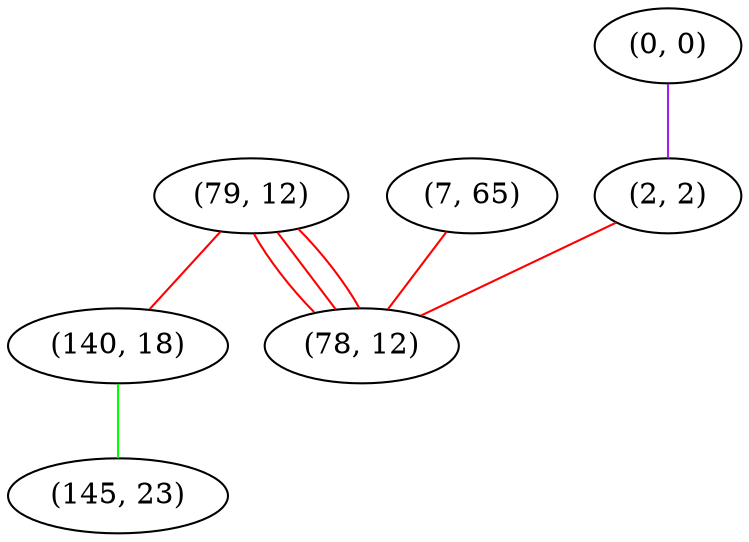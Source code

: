 graph "" {
"(79, 12)";
"(0, 0)";
"(140, 18)";
"(7, 65)";
"(2, 2)";
"(78, 12)";
"(145, 23)";
"(79, 12)" -- "(78, 12)"  [color=red, key=0, weight=1];
"(79, 12)" -- "(78, 12)"  [color=red, key=1, weight=1];
"(79, 12)" -- "(78, 12)"  [color=red, key=2, weight=1];
"(79, 12)" -- "(140, 18)"  [color=red, key=0, weight=1];
"(0, 0)" -- "(2, 2)"  [color=purple, key=0, weight=4];
"(140, 18)" -- "(145, 23)"  [color=green, key=0, weight=2];
"(7, 65)" -- "(78, 12)"  [color=red, key=0, weight=1];
"(2, 2)" -- "(78, 12)"  [color=red, key=0, weight=1];
}
